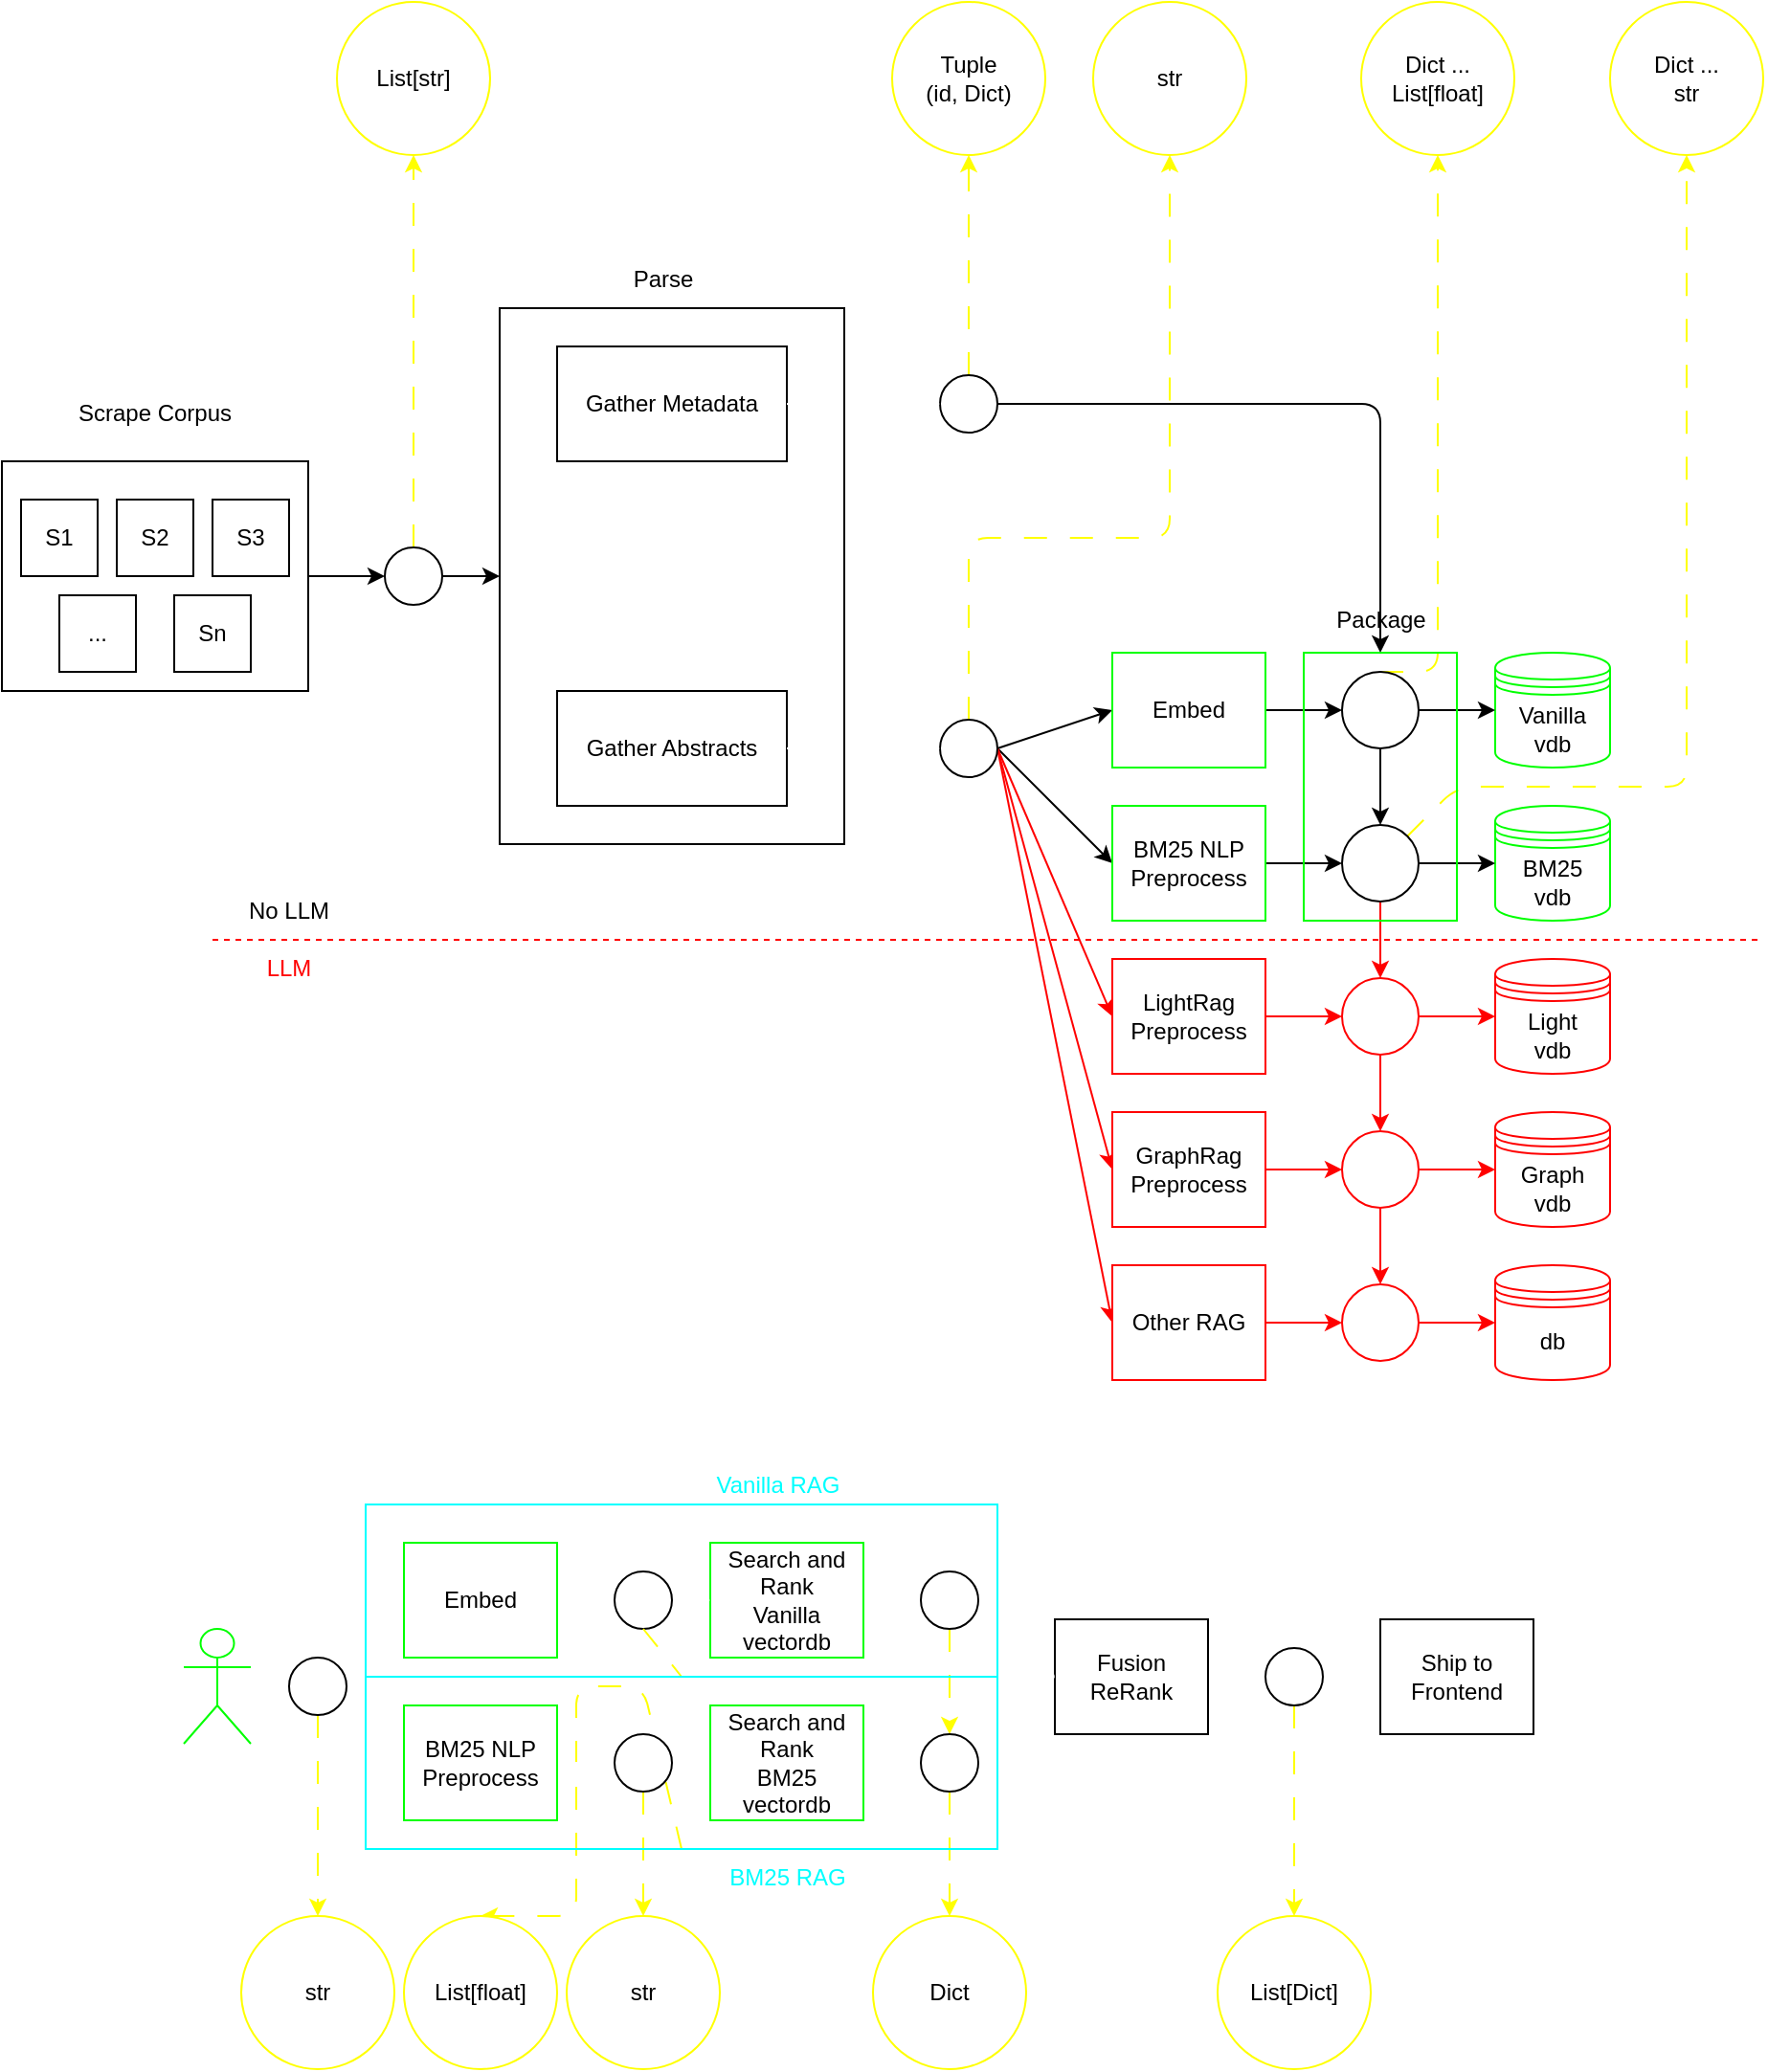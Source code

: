 <mxfile>
    <diagram id="H4HZFzoWy3sQQkzMycVx" name="Page-1">
        <mxGraphModel dx="1737" dy="762" grid="1" gridSize="10" guides="1" tooltips="1" connect="1" arrows="1" fold="1" page="1" pageScale="1" pageWidth="850" pageHeight="1100" math="0" shadow="0">
            <root>
                <mxCell id="0"/>
                <mxCell id="1" parent="0"/>
                <mxCell id="29" value="" style="edgeStyle=none;html=1;" parent="1" source="2" target="28" edge="1">
                    <mxGeometry relative="1" as="geometry"/>
                </mxCell>
                <mxCell id="2" value="" style="rounded=0;whiteSpace=wrap;html=1;" parent="1" vertex="1">
                    <mxGeometry x="-90" y="250" width="160" height="120" as="geometry"/>
                </mxCell>
                <mxCell id="5" value="Scrape Corpus" style="text;html=1;strokeColor=none;fillColor=none;align=center;verticalAlign=middle;whiteSpace=wrap;rounded=0;" parent="1" vertex="1">
                    <mxGeometry x="-90" y="210" width="160" height="30" as="geometry"/>
                </mxCell>
                <mxCell id="6" value="" style="whiteSpace=wrap;html=1;aspect=fixed;" parent="1" vertex="1">
                    <mxGeometry x="-80" y="270" width="40" height="40" as="geometry"/>
                </mxCell>
                <mxCell id="7" value="" style="whiteSpace=wrap;html=1;aspect=fixed;" parent="1" vertex="1">
                    <mxGeometry x="-30" y="270" width="40" height="40" as="geometry"/>
                </mxCell>
                <mxCell id="8" value="" style="whiteSpace=wrap;html=1;aspect=fixed;" parent="1" vertex="1">
                    <mxGeometry x="20" y="270" width="40" height="40" as="geometry"/>
                </mxCell>
                <mxCell id="9" value="..." style="whiteSpace=wrap;html=1;aspect=fixed;" parent="1" vertex="1">
                    <mxGeometry x="-60" y="320" width="40" height="40" as="geometry"/>
                </mxCell>
                <mxCell id="10" value="" style="whiteSpace=wrap;html=1;aspect=fixed;" parent="1" vertex="1">
                    <mxGeometry y="320" width="40" height="40" as="geometry"/>
                </mxCell>
                <mxCell id="11" value="S1&lt;span style=&quot;color: rgba(0, 0, 0, 0); font-family: monospace; font-size: 0px; text-align: start;&quot;&gt;%3CmxGraphModel%3E%3Croot%3E%3CmxCell%20id%3D%220%22%2F%3E%3CmxCell%20id%3D%221%22%20parent%3D%220%22%2F%3E%3CmxCell%20id%3D%222%22%20value%3D%22%22%20style%3D%22whiteSpace%3Dwrap%3Bhtml%3D1%3Baspect%3Dfixed%3B%22%20vertex%3D%221%22%20parent%3D%221%22%3E%3CmxGeometry%20x%3D%2250%22%20y%3D%22220%22%20width%3D%2240%22%20height%3D%2240%22%20as%3D%22geometry%22%2F%3E%3C%2FmxCell%3E%3C%2Froot%3E%3C%2FmxGraphModel%3E&lt;/span&gt;" style="text;html=1;strokeColor=none;fillColor=none;align=center;verticalAlign=middle;whiteSpace=wrap;rounded=0;" parent="1" vertex="1">
                    <mxGeometry x="-75" y="282.5" width="30" height="15" as="geometry"/>
                </mxCell>
                <mxCell id="13" value="S2" style="text;html=1;strokeColor=none;fillColor=none;align=center;verticalAlign=middle;whiteSpace=wrap;rounded=0;" parent="1" vertex="1">
                    <mxGeometry x="-25" y="282.5" width="30" height="15" as="geometry"/>
                </mxCell>
                <mxCell id="15" value="S3&lt;span style=&quot;color: rgba(0, 0, 0, 0); font-family: monospace; font-size: 0px; text-align: start;&quot;&gt;%3CmxGraphModel%3E%3Croot%3E%3CmxCell%20id%3D%220%22%2F%3E%3CmxCell%20id%3D%221%22%20parent%3D%220%22%2F%3E%3CmxCell%20id%3D%222%22%20value%3D%22%22%20style%3D%22whiteSpace%3Dwrap%3Bhtml%3D1%3Baspect%3Dfixed%3B%22%20vertex%3D%221%22%20parent%3D%221%22%3E%3CmxGeometry%20x%3D%2250%22%20y%3D%22220%22%20width%3D%2240%22%20height%3D%2240%22%20as%3D%22geometry%22%2F%3E%3C%2FmxCell%3E%3C%2Froot%3E%3C%2FmxGraphModel%3E&lt;/span&gt;" style="text;html=1;strokeColor=none;fillColor=none;align=center;verticalAlign=middle;whiteSpace=wrap;rounded=0;" parent="1" vertex="1">
                    <mxGeometry x="25" y="276.25" width="30" height="27.5" as="geometry"/>
                </mxCell>
                <mxCell id="19" value="Sn&lt;span style=&quot;color: rgba(0, 0, 0, 0); font-family: monospace; font-size: 0px; text-align: start;&quot;&gt;%3CmxGraphModel%3E%3Croot%3E%3CmxCell%20id%3D%220%22%2F%3E%3CmxCell%20id%3D%221%22%20parent%3D%220%22%2F%3E%3CmxCell%20id%3D%222%22%20value%3D%22%22%20style%3D%22whiteSpace%3Dwrap%3Bhtml%3D1%3Baspect%3Dfixed%3B%22%20vertex%3D%221%22%20parent%3D%221%22%3E%3CmxGeometry%20x%3D%2250%22%20y%3D%22220%22%20width%3D%2240%22%20height%3D%2240%22%20as%3D%22geometry%22%2F%3E%3C%2FmxCell%3E%3C%2Froot%3E%3C%2FmxGraphModel%3&lt;/span&gt;" style="text;html=1;strokeColor=none;fillColor=none;align=center;verticalAlign=middle;whiteSpace=wrap;rounded=0;" parent="1" vertex="1">
                    <mxGeometry x="5" y="332.5" width="30" height="15" as="geometry"/>
                </mxCell>
                <mxCell id="37" style="edgeStyle=none;html=1;entryX=0;entryY=0.5;entryDx=0;entryDy=0;exitX=1;exitY=0.5;exitDx=0;exitDy=0;" parent="1" source="91" target="22" edge="1">
                    <mxGeometry relative="1" as="geometry">
                        <mxPoint x="440" y="360" as="sourcePoint"/>
                    </mxGeometry>
                </mxCell>
                <mxCell id="38" style="edgeStyle=none;html=1;entryX=0;entryY=0.5;entryDx=0;entryDy=0;exitX=1;exitY=0.5;exitDx=0;exitDy=0;" parent="1" source="91" target="24" edge="1">
                    <mxGeometry relative="1" as="geometry">
                        <mxPoint x="440" y="360" as="sourcePoint"/>
                    </mxGeometry>
                </mxCell>
                <mxCell id="56" style="edgeStyle=none;html=1;entryX=0;entryY=0.5;entryDx=0;entryDy=0;exitX=1;exitY=0.5;exitDx=0;exitDy=0;strokeColor=#FF0000;" parent="1" source="91" target="47" edge="1">
                    <mxGeometry relative="1" as="geometry">
                        <mxPoint x="440" y="360" as="sourcePoint"/>
                    </mxGeometry>
                </mxCell>
                <mxCell id="57" style="edgeStyle=none;html=1;entryX=0;entryY=0.5;entryDx=0;entryDy=0;exitX=1;exitY=0.5;exitDx=0;exitDy=0;strokeColor=#FF0000;" parent="1" source="91" target="48" edge="1">
                    <mxGeometry relative="1" as="geometry"/>
                </mxCell>
                <mxCell id="67" style="edgeStyle=none;html=1;entryX=0;entryY=0.5;entryDx=0;entryDy=0;exitX=1;exitY=0.5;exitDx=0;exitDy=0;strokeColor=#FF0000;" parent="1" source="91" target="62" edge="1">
                    <mxGeometry relative="1" as="geometry"/>
                </mxCell>
                <mxCell id="20" value="Gather Abstracts" style="rounded=0;whiteSpace=wrap;html=1;" parent="1" vertex="1">
                    <mxGeometry x="200" y="370" width="120" height="60" as="geometry"/>
                </mxCell>
                <mxCell id="41" style="edgeStyle=none;html=1;entryX=0;entryY=0.5;entryDx=0;entryDy=0;" parent="1" source="22" target="39" edge="1">
                    <mxGeometry relative="1" as="geometry"/>
                </mxCell>
                <mxCell id="22" value="Embed" style="rounded=0;whiteSpace=wrap;html=1;strokeColor=#00FF00;" parent="1" vertex="1">
                    <mxGeometry x="490" y="350" width="80" height="60" as="geometry"/>
                </mxCell>
                <mxCell id="23" value="Gather Metadata" style="rounded=0;whiteSpace=wrap;html=1;" parent="1" vertex="1">
                    <mxGeometry x="200" y="190" width="120" height="60" as="geometry"/>
                </mxCell>
                <mxCell id="43" style="edgeStyle=none;html=1;entryX=0;entryY=0.5;entryDx=0;entryDy=0;" parent="1" source="24" target="40" edge="1">
                    <mxGeometry relative="1" as="geometry">
                        <mxPoint x="608" y="458" as="targetPoint"/>
                    </mxGeometry>
                </mxCell>
                <mxCell id="24" value="BM25 NLP&lt;br&gt;Preprocess" style="rounded=0;whiteSpace=wrap;html=1;strokeColor=#00FF00;" parent="1" vertex="1">
                    <mxGeometry x="490" y="430" width="80" height="60" as="geometry"/>
                </mxCell>
                <mxCell id="25" value="Vanilla&lt;br&gt;vdb" style="shape=datastore;whiteSpace=wrap;html=1;strokeColor=#00FF00;" parent="1" vertex="1">
                    <mxGeometry x="690" y="350" width="60" height="60" as="geometry"/>
                </mxCell>
                <mxCell id="26" value="BM25&lt;br&gt;vdb" style="shape=datastore;whiteSpace=wrap;html=1;strokeColor=#00FF00;" parent="1" vertex="1">
                    <mxGeometry x="690" y="430" width="60" height="60" as="geometry"/>
                </mxCell>
                <mxCell id="36" style="edgeStyle=none;html=1;entryX=0;entryY=0.5;entryDx=0;entryDy=0;exitX=1;exitY=0.5;exitDx=0;exitDy=0;" parent="1" source="28" target="100" edge="1">
                    <mxGeometry relative="1" as="geometry"/>
                </mxCell>
                <mxCell id="102" style="edgeStyle=none;html=1;exitX=0.5;exitY=0;exitDx=0;exitDy=0;entryX=0.5;entryY=1;entryDx=0;entryDy=0;strokeColor=#FFFF00;fontColor=#FFFF00;dashed=1;dashPattern=12 12;" parent="1" source="28" target="94" edge="1">
                    <mxGeometry relative="1" as="geometry"/>
                </mxCell>
                <mxCell id="28" value="" style="ellipse;whiteSpace=wrap;html=1;aspect=fixed;" parent="1" vertex="1">
                    <mxGeometry x="110" y="295" width="30" height="30" as="geometry"/>
                </mxCell>
                <mxCell id="42" style="edgeStyle=none;html=1;entryX=0;entryY=0.5;entryDx=0;entryDy=0;" parent="1" source="39" target="25" edge="1">
                    <mxGeometry relative="1" as="geometry"/>
                </mxCell>
                <mxCell id="45" style="edgeStyle=none;html=1;entryX=0.5;entryY=0;entryDx=0;entryDy=0;" parent="1" source="39" target="40" edge="1">
                    <mxGeometry relative="1" as="geometry"/>
                </mxCell>
                <mxCell id="108" style="edgeStyle=none;html=1;exitX=0.5;exitY=0;exitDx=0;exitDy=0;dashed=1;dashPattern=12 12;strokeColor=#FFFF00;fontColor=#FFFF00;entryX=0.5;entryY=1;entryDx=0;entryDy=0;" parent="1" source="39" target="109" edge="1">
                    <mxGeometry relative="1" as="geometry">
                        <mxPoint x="680" y="110" as="targetPoint"/>
                        <Array as="points">
                            <mxPoint x="660" y="360"/>
                            <mxPoint x="660" y="150"/>
                        </Array>
                    </mxGeometry>
                </mxCell>
                <mxCell id="39" value="" style="ellipse;whiteSpace=wrap;html=1;aspect=fixed;" parent="1" vertex="1">
                    <mxGeometry x="610" y="360" width="40" height="40" as="geometry"/>
                </mxCell>
                <mxCell id="44" style="edgeStyle=none;html=1;entryX=0;entryY=0.5;entryDx=0;entryDy=0;" parent="1" source="40" target="26" edge="1">
                    <mxGeometry relative="1" as="geometry"/>
                </mxCell>
                <mxCell id="60" style="edgeStyle=none;html=1;entryX=0.5;entryY=0;entryDx=0;entryDy=0;strokeColor=#FF0000;" parent="1" source="40" target="53" edge="1">
                    <mxGeometry relative="1" as="geometry"/>
                </mxCell>
                <mxCell id="111" style="edgeStyle=none;html=1;exitX=1;exitY=0;exitDx=0;exitDy=0;entryX=0.5;entryY=1;entryDx=0;entryDy=0;dashed=1;dashPattern=12 12;strokeColor=#FFFF00;fontColor=#FFFF00;" parent="1" source="40" target="110" edge="1">
                    <mxGeometry relative="1" as="geometry">
                        <Array as="points">
                            <mxPoint x="670" y="420"/>
                            <mxPoint x="790" y="420"/>
                        </Array>
                    </mxGeometry>
                </mxCell>
                <mxCell id="40" value="" style="ellipse;whiteSpace=wrap;html=1;aspect=fixed;" parent="1" vertex="1">
                    <mxGeometry x="610" y="440" width="40" height="40" as="geometry"/>
                </mxCell>
                <mxCell id="58" style="edgeStyle=none;html=1;entryX=0;entryY=0.5;entryDx=0;entryDy=0;strokeColor=#FF0000;" parent="1" source="47" target="53" edge="1">
                    <mxGeometry relative="1" as="geometry"/>
                </mxCell>
                <mxCell id="47" value="LightRag&lt;br&gt;Preprocess" style="rounded=0;whiteSpace=wrap;html=1;strokeColor=#FF0000;" parent="1" vertex="1">
                    <mxGeometry x="490" y="510" width="80" height="60" as="geometry"/>
                </mxCell>
                <mxCell id="59" style="edgeStyle=none;html=1;entryX=0;entryY=0.5;entryDx=0;entryDy=0;strokeColor=#FF0000;" parent="1" source="48" target="55" edge="1">
                    <mxGeometry relative="1" as="geometry"/>
                </mxCell>
                <mxCell id="48" value="GraphRag&lt;br&gt;Preprocess" style="rounded=0;whiteSpace=wrap;html=1;strokeColor=#FF0000;" parent="1" vertex="1">
                    <mxGeometry x="490" y="590" width="80" height="60" as="geometry"/>
                </mxCell>
                <mxCell id="49" value="Light&lt;br&gt;vdb" style="shape=datastore;whiteSpace=wrap;html=1;strokeColor=#FF0000;" parent="1" vertex="1">
                    <mxGeometry x="690" y="510" width="60" height="60" as="geometry"/>
                </mxCell>
                <mxCell id="50" value="Graph&lt;br&gt;vdb" style="shape=datastore;whiteSpace=wrap;html=1;strokeColor=#FF0000;" parent="1" vertex="1">
                    <mxGeometry x="690" y="590" width="60" height="60" as="geometry"/>
                </mxCell>
                <mxCell id="51" style="edgeStyle=none;html=1;entryX=0;entryY=0.5;entryDx=0;entryDy=0;strokeColor=#FF0000;" parent="1" source="53" target="49" edge="1">
                    <mxGeometry relative="1" as="geometry"/>
                </mxCell>
                <mxCell id="52" style="edgeStyle=none;html=1;entryX=0.5;entryY=0;entryDx=0;entryDy=0;strokeColor=#FF0000;" parent="1" source="53" target="55" edge="1">
                    <mxGeometry relative="1" as="geometry"/>
                </mxCell>
                <mxCell id="53" value="" style="ellipse;whiteSpace=wrap;html=1;aspect=fixed;strokeColor=#FF0000;" parent="1" vertex="1">
                    <mxGeometry x="610" y="520" width="40" height="40" as="geometry"/>
                </mxCell>
                <mxCell id="54" style="edgeStyle=none;html=1;entryX=0;entryY=0.5;entryDx=0;entryDy=0;strokeColor=#FF0000;" parent="1" source="55" target="50" edge="1">
                    <mxGeometry relative="1" as="geometry"/>
                </mxCell>
                <mxCell id="66" style="edgeStyle=none;html=1;entryX=0.5;entryY=0;entryDx=0;entryDy=0;strokeColor=#FF0000;" parent="1" source="55" target="65" edge="1">
                    <mxGeometry relative="1" as="geometry"/>
                </mxCell>
                <mxCell id="55" value="" style="ellipse;whiteSpace=wrap;html=1;aspect=fixed;strokeColor=#FF0000;" parent="1" vertex="1">
                    <mxGeometry x="610" y="600" width="40" height="40" as="geometry"/>
                </mxCell>
                <mxCell id="61" style="edgeStyle=none;html=1;entryX=0;entryY=0.5;entryDx=0;entryDy=0;strokeColor=#FF0000;" parent="1" source="62" target="65" edge="1">
                    <mxGeometry relative="1" as="geometry"/>
                </mxCell>
                <mxCell id="62" value="Other RAG" style="rounded=0;whiteSpace=wrap;html=1;strokeColor=#FF0000;" parent="1" vertex="1">
                    <mxGeometry x="490" y="670" width="80" height="60" as="geometry"/>
                </mxCell>
                <mxCell id="63" value="db" style="shape=datastore;whiteSpace=wrap;html=1;strokeColor=#FF0000;" parent="1" vertex="1">
                    <mxGeometry x="690" y="670" width="60" height="60" as="geometry"/>
                </mxCell>
                <mxCell id="64" style="edgeStyle=none;html=1;entryX=0;entryY=0.5;entryDx=0;entryDy=0;strokeColor=#FF0000;" parent="1" source="65" target="63" edge="1">
                    <mxGeometry relative="1" as="geometry"/>
                </mxCell>
                <mxCell id="65" value="" style="ellipse;whiteSpace=wrap;html=1;aspect=fixed;strokeColor=#FF0000;" parent="1" vertex="1">
                    <mxGeometry x="610" y="680" width="40" height="40" as="geometry"/>
                </mxCell>
                <mxCell id="69" value="" style="endArrow=none;dashed=1;html=1;strokeColor=#FF0000;" parent="1" edge="1">
                    <mxGeometry width="50" height="50" relative="1" as="geometry">
                        <mxPoint x="20" y="500" as="sourcePoint"/>
                        <mxPoint x="830" y="500" as="targetPoint"/>
                    </mxGeometry>
                </mxCell>
                <mxCell id="70" value="No LLM" style="text;html=1;strokeColor=none;fillColor=none;align=center;verticalAlign=middle;whiteSpace=wrap;rounded=0;" parent="1" vertex="1">
                    <mxGeometry x="30" y="470" width="60" height="30" as="geometry"/>
                </mxCell>
                <mxCell id="87" value="LLM" style="text;html=1;strokeColor=none;fillColor=none;align=center;verticalAlign=middle;whiteSpace=wrap;rounded=0;fontColor=#FF0000;" parent="1" vertex="1">
                    <mxGeometry x="30" y="500" width="60" height="30" as="geometry"/>
                </mxCell>
                <mxCell id="103" style="edgeStyle=none;html=1;exitX=0.5;exitY=0;exitDx=0;exitDy=0;dashed=1;dashPattern=12 12;strokeColor=#FFFF00;fontColor=#FFFF00;entryX=0.5;entryY=1;entryDx=0;entryDy=0;" parent="1" source="89" target="104" edge="1">
                    <mxGeometry relative="1" as="geometry">
                        <mxPoint x="415.077" y="100" as="targetPoint"/>
                    </mxGeometry>
                </mxCell>
                <mxCell id="161" style="edgeStyle=none;html=1;exitX=1;exitY=0.5;exitDx=0;exitDy=0;entryX=0.5;entryY=0;entryDx=0;entryDy=0;" edge="1" parent="1" source="89" target="158">
                    <mxGeometry relative="1" as="geometry">
                        <Array as="points">
                            <mxPoint x="630" y="220"/>
                        </Array>
                    </mxGeometry>
                </mxCell>
                <mxCell id="89" value="" style="ellipse;whiteSpace=wrap;html=1;aspect=fixed;" parent="1" vertex="1">
                    <mxGeometry x="400" y="205" width="30" height="30" as="geometry"/>
                </mxCell>
                <mxCell id="107" style="edgeStyle=none;html=1;exitX=0.5;exitY=0;exitDx=0;exitDy=0;entryX=0.5;entryY=1;entryDx=0;entryDy=0;dashed=1;dashPattern=12 12;strokeColor=#FFFF00;fontColor=#FFFF00;" parent="1" source="91" target="106" edge="1">
                    <mxGeometry relative="1" as="geometry">
                        <Array as="points">
                            <mxPoint x="415" y="290"/>
                            <mxPoint x="520" y="290"/>
                        </Array>
                    </mxGeometry>
                </mxCell>
                <mxCell id="91" value="" style="ellipse;whiteSpace=wrap;html=1;aspect=fixed;" parent="1" vertex="1">
                    <mxGeometry x="400" y="385" width="30" height="30" as="geometry"/>
                </mxCell>
                <mxCell id="94" value="List[str]" style="ellipse;whiteSpace=wrap;html=1;aspect=fixed;strokeColor=#FFFF00;" parent="1" vertex="1">
                    <mxGeometry x="85" y="10" width="80" height="80" as="geometry"/>
                </mxCell>
                <mxCell id="112" style="edgeStyle=none;html=1;exitX=1;exitY=0.5;exitDx=0;exitDy=0;entryX=0;entryY=0.5;entryDx=0;entryDy=0;strokeColor=#FFFFFF;fontColor=#FFFF00;" parent="1" source="20" target="91" edge="1">
                    <mxGeometry relative="1" as="geometry"/>
                </mxCell>
                <mxCell id="113" style="edgeStyle=none;html=1;entryX=0;entryY=0.5;entryDx=0;entryDy=0;strokeColor=#FFFFFF;fontColor=#FFFF00;exitX=1;exitY=0.5;exitDx=0;exitDy=0;" parent="1" source="23" target="89" edge="1">
                    <mxGeometry relative="1" as="geometry"/>
                </mxCell>
                <mxCell id="100" value="" style="rounded=0;whiteSpace=wrap;html=1;fillColor=none;" parent="1" vertex="1">
                    <mxGeometry x="170" y="170" width="180" height="280" as="geometry"/>
                </mxCell>
                <mxCell id="101" value="Parse" style="text;html=1;align=center;verticalAlign=middle;resizable=0;points=[];autosize=1;strokeColor=none;fillColor=none;" parent="1" vertex="1">
                    <mxGeometry x="230" y="140" width="50" height="30" as="geometry"/>
                </mxCell>
                <mxCell id="104" value="Tuple&lt;br&gt;(id, Dict)" style="ellipse;whiteSpace=wrap;html=1;aspect=fixed;strokeColor=#FFFF00;" parent="1" vertex="1">
                    <mxGeometry x="375" y="10" width="80" height="80" as="geometry"/>
                </mxCell>
                <mxCell id="106" value="str" style="ellipse;whiteSpace=wrap;html=1;aspect=fixed;strokeColor=#FFFF00;" parent="1" vertex="1">
                    <mxGeometry x="480" y="10" width="80" height="80" as="geometry"/>
                </mxCell>
                <mxCell id="109" value="Dict ...&lt;br&gt;List[float]" style="ellipse;whiteSpace=wrap;html=1;aspect=fixed;strokeColor=#FFFF00;" parent="1" vertex="1">
                    <mxGeometry x="620" y="10" width="80" height="80" as="geometry"/>
                </mxCell>
                <mxCell id="110" value="Dict ...&lt;br&gt;str" style="ellipse;whiteSpace=wrap;html=1;aspect=fixed;strokeColor=#FFFF00;" parent="1" vertex="1">
                    <mxGeometry x="750" y="10" width="80" height="80" as="geometry"/>
                </mxCell>
                <mxCell id="116" style="edgeStyle=none;html=1;exitX=0.5;exitY=0.5;exitDx=0;exitDy=0;exitPerimeter=0;entryX=0;entryY=0.5;entryDx=0;entryDy=0;strokeColor=#FFFFFF;fontColor=#FFFFFF;" parent="1" source="114" target="115" edge="1">
                    <mxGeometry relative="1" as="geometry"/>
                </mxCell>
                <mxCell id="114" value="Query" style="shape=umlActor;verticalLabelPosition=bottom;verticalAlign=top;html=1;outlineConnect=0;strokeColor=#00FF00;fontColor=#FFFFFF;fillColor=none;" parent="1" vertex="1">
                    <mxGeometry x="5" y="860" width="35" height="60" as="geometry"/>
                </mxCell>
                <mxCell id="117" style="edgeStyle=none;html=1;exitX=1;exitY=0.5;exitDx=0;exitDy=0;strokeColor=#FFFFFF;fontColor=#FFFFFF;entryX=0;entryY=0.5;entryDx=0;entryDy=0;" parent="1" source="115" target="118" edge="1">
                    <mxGeometry relative="1" as="geometry">
                        <mxPoint x="120" y="889.571" as="targetPoint"/>
                    </mxGeometry>
                </mxCell>
                <mxCell id="126" style="edgeStyle=none;html=1;exitX=1;exitY=0.5;exitDx=0;exitDy=0;entryX=0.024;entryY=0.609;entryDx=0;entryDy=0;entryPerimeter=0;strokeColor=#FFFFFF;fontColor=#FFFFFF;" parent="1" source="115" target="125" edge="1">
                    <mxGeometry relative="1" as="geometry"/>
                </mxCell>
                <mxCell id="143" style="edgeStyle=none;html=1;exitX=0.5;exitY=1;exitDx=0;exitDy=0;entryX=0.5;entryY=0;entryDx=0;entryDy=0;strokeColor=#FFFF00;fontColor=#FFFFFF;dashed=1;dashPattern=12 12;" parent="1" source="115" target="142" edge="1">
                    <mxGeometry relative="1" as="geometry"/>
                </mxCell>
                <mxCell id="115" value="" style="ellipse;whiteSpace=wrap;html=1;aspect=fixed;" parent="1" vertex="1">
                    <mxGeometry x="60" y="875" width="30" height="30" as="geometry"/>
                </mxCell>
                <mxCell id="119" style="edgeStyle=none;html=1;exitX=1;exitY=0.5;exitDx=0;exitDy=0;strokeColor=#FFFFFF;fontColor=#FFFFFF;entryX=0;entryY=0.5;entryDx=0;entryDy=0;" parent="1" source="118" target="122" edge="1">
                    <mxGeometry relative="1" as="geometry">
                        <mxPoint x="230" y="844.571" as="targetPoint"/>
                    </mxGeometry>
                </mxCell>
                <mxCell id="118" value="Embed" style="rounded=0;whiteSpace=wrap;html=1;strokeColor=#00FF00;" parent="1" vertex="1">
                    <mxGeometry x="120" y="815" width="80" height="60" as="geometry"/>
                </mxCell>
                <mxCell id="134" style="edgeStyle=none;html=1;exitX=1;exitY=0.5;exitDx=0;exitDy=0;entryX=0;entryY=0.5;entryDx=0;entryDy=0;strokeColor=#FFFFFF;fontColor=#FFFFFF;" parent="1" source="120" target="132" edge="1">
                    <mxGeometry relative="1" as="geometry"/>
                </mxCell>
                <mxCell id="120" value="Search and Rank&lt;br&gt;Vanilla vectordb" style="rounded=0;whiteSpace=wrap;html=1;strokeColor=#00FF00;" parent="1" vertex="1">
                    <mxGeometry x="280" y="815" width="80" height="60" as="geometry"/>
                </mxCell>
                <mxCell id="124" style="edgeStyle=none;html=1;exitX=1;exitY=0.5;exitDx=0;exitDy=0;strokeColor=#FFFFFF;fontColor=#FFFFFF;" parent="1" source="122" target="120" edge="1">
                    <mxGeometry relative="1" as="geometry"/>
                </mxCell>
                <mxCell id="147" style="edgeStyle=none;html=1;exitX=0.5;exitY=1;exitDx=0;exitDy=0;entryX=0.5;entryY=0;entryDx=0;entryDy=0;dashed=1;dashPattern=12 12;strokeColor=#FFFF00;fontColor=#FFFF00;startArrow=none;" parent="1" source="155" target="144" edge="1">
                    <mxGeometry relative="1" as="geometry">
                        <Array as="points">
                            <mxPoint x="245" y="890"/>
                            <mxPoint x="210" y="890"/>
                            <mxPoint x="210" y="1010"/>
                        </Array>
                    </mxGeometry>
                </mxCell>
                <mxCell id="122" value="" style="ellipse;whiteSpace=wrap;html=1;aspect=fixed;" parent="1" vertex="1">
                    <mxGeometry x="230" y="830" width="30" height="30" as="geometry"/>
                </mxCell>
                <mxCell id="128" style="edgeStyle=none;html=1;exitX=1;exitY=0.5;exitDx=0;exitDy=0;strokeColor=#FFFFFF;fontColor=#FFFFFF;" parent="1" source="125" target="127" edge="1">
                    <mxGeometry relative="1" as="geometry"/>
                </mxCell>
                <mxCell id="125" value="BM25 NLP&lt;br&gt;Preprocess" style="rounded=0;whiteSpace=wrap;html=1;strokeColor=#00FF00;" parent="1" vertex="1">
                    <mxGeometry x="120" y="900" width="80" height="60" as="geometry"/>
                </mxCell>
                <mxCell id="130" style="edgeStyle=none;html=1;exitX=1;exitY=0.5;exitDx=0;exitDy=0;strokeColor=#FFFFFF;fontColor=#FFFFFF;" parent="1" source="127" target="129" edge="1">
                    <mxGeometry relative="1" as="geometry"/>
                </mxCell>
                <mxCell id="146" style="edgeStyle=none;html=1;exitX=0.5;exitY=1;exitDx=0;exitDy=0;entryX=0.5;entryY=0;entryDx=0;entryDy=0;dashed=1;dashPattern=12 12;strokeColor=#FFFF00;fontColor=#FFFF00;" parent="1" source="127" target="145" edge="1">
                    <mxGeometry relative="1" as="geometry"/>
                </mxCell>
                <mxCell id="127" value="" style="ellipse;whiteSpace=wrap;html=1;aspect=fixed;" parent="1" vertex="1">
                    <mxGeometry x="230" y="915" width="30" height="30" as="geometry"/>
                </mxCell>
                <mxCell id="135" style="edgeStyle=none;html=1;exitX=1;exitY=0.5;exitDx=0;exitDy=0;entryX=0;entryY=0.5;entryDx=0;entryDy=0;strokeColor=#FFFFFF;fontColor=#FFFFFF;" parent="1" source="129" target="133" edge="1">
                    <mxGeometry relative="1" as="geometry"/>
                </mxCell>
                <mxCell id="129" value="Search and Rank&lt;br&gt;BM25 vectordb" style="rounded=0;whiteSpace=wrap;html=1;strokeColor=#00FF00;" parent="1" vertex="1">
                    <mxGeometry x="280" y="900" width="80" height="60" as="geometry"/>
                </mxCell>
                <mxCell id="139" style="edgeStyle=none;html=1;exitX=1;exitY=0.5;exitDx=0;exitDy=0;entryX=0;entryY=0.5;entryDx=0;entryDy=0;strokeColor=#FFFFFF;fontColor=#FFFFFF;" parent="1" source="131" target="138" edge="1">
                    <mxGeometry relative="1" as="geometry"/>
                </mxCell>
                <mxCell id="131" value="Fusion ReRank" style="rounded=0;whiteSpace=wrap;html=1;" parent="1" vertex="1">
                    <mxGeometry x="460" y="855" width="80" height="60" as="geometry"/>
                </mxCell>
                <mxCell id="137" style="edgeStyle=none;html=1;exitX=1;exitY=0.5;exitDx=0;exitDy=0;strokeColor=#FFFFFF;fontColor=#FFFFFF;entryX=0;entryY=0.5;entryDx=0;entryDy=0;" parent="1" source="132" target="131" edge="1">
                    <mxGeometry relative="1" as="geometry">
                        <mxPoint x="460" y="890" as="targetPoint"/>
                    </mxGeometry>
                </mxCell>
                <mxCell id="150" style="edgeStyle=none;html=1;exitX=0.5;exitY=1;exitDx=0;exitDy=0;entryX=0.5;entryY=0;entryDx=0;entryDy=0;dashed=1;dashPattern=12 12;strokeColor=#FFFF00;fontColor=#FFFF00;" parent="1" source="132" target="133" edge="1">
                    <mxGeometry relative="1" as="geometry"/>
                </mxCell>
                <mxCell id="132" value="" style="ellipse;whiteSpace=wrap;html=1;aspect=fixed;" parent="1" vertex="1">
                    <mxGeometry x="390" y="830" width="30" height="30" as="geometry"/>
                </mxCell>
                <mxCell id="136" value="" style="edgeStyle=none;html=1;strokeColor=#FFFFFF;fontColor=#FFFFFF;entryX=0;entryY=0.5;entryDx=0;entryDy=0;" parent="1" source="133" target="131" edge="1">
                    <mxGeometry relative="1" as="geometry"/>
                </mxCell>
                <mxCell id="149" style="edgeStyle=none;html=1;exitX=0.5;exitY=1;exitDx=0;exitDy=0;dashed=1;dashPattern=12 12;strokeColor=#FFFF00;fontColor=#FFFF00;" parent="1" source="133" target="148" edge="1">
                    <mxGeometry relative="1" as="geometry"/>
                </mxCell>
                <mxCell id="133" value="" style="ellipse;whiteSpace=wrap;html=1;aspect=fixed;" parent="1" vertex="1">
                    <mxGeometry x="390" y="915" width="30" height="30" as="geometry"/>
                </mxCell>
                <mxCell id="141" value="" style="edgeStyle=none;html=1;strokeColor=#FFFFFF;fontColor=#FFFFFF;" parent="1" source="138" target="140" edge="1">
                    <mxGeometry relative="1" as="geometry"/>
                </mxCell>
                <mxCell id="153" style="edgeStyle=none;html=1;exitX=0.5;exitY=1;exitDx=0;exitDy=0;dashed=1;dashPattern=12 12;strokeColor=#FFFF00;fontColor=#FFFF00;" parent="1" source="138" target="151" edge="1">
                    <mxGeometry relative="1" as="geometry"/>
                </mxCell>
                <mxCell id="138" value="" style="ellipse;whiteSpace=wrap;html=1;aspect=fixed;" parent="1" vertex="1">
                    <mxGeometry x="570" y="870" width="30" height="30" as="geometry"/>
                </mxCell>
                <mxCell id="140" value="Ship to&lt;br&gt;Frontend" style="rounded=0;whiteSpace=wrap;html=1;" parent="1" vertex="1">
                    <mxGeometry x="630" y="855" width="80" height="60" as="geometry"/>
                </mxCell>
                <mxCell id="142" value="str" style="ellipse;whiteSpace=wrap;html=1;aspect=fixed;strokeColor=#FFFF00;" parent="1" vertex="1">
                    <mxGeometry x="35" y="1010" width="80" height="80" as="geometry"/>
                </mxCell>
                <mxCell id="144" value="List[float]" style="ellipse;whiteSpace=wrap;html=1;aspect=fixed;strokeColor=#FFFF00;" parent="1" vertex="1">
                    <mxGeometry x="120" y="1010" width="80" height="80" as="geometry"/>
                </mxCell>
                <mxCell id="145" value="str" style="ellipse;whiteSpace=wrap;html=1;aspect=fixed;strokeColor=#FFFF00;" parent="1" vertex="1">
                    <mxGeometry x="205" y="1010" width="80" height="80" as="geometry"/>
                </mxCell>
                <mxCell id="148" value="Dict" style="ellipse;whiteSpace=wrap;html=1;aspect=fixed;strokeColor=#FFFF00;" parent="1" vertex="1">
                    <mxGeometry x="365" y="1010" width="80" height="80" as="geometry"/>
                </mxCell>
                <mxCell id="151" value="List[Dict]" style="ellipse;whiteSpace=wrap;html=1;aspect=fixed;strokeColor=#FFFF00;" parent="1" vertex="1">
                    <mxGeometry x="545" y="1010" width="80" height="80" as="geometry"/>
                </mxCell>
                <mxCell id="154" value="" style="rounded=0;whiteSpace=wrap;html=1;strokeColor=#00FFFF;fontColor=#FFFF00;fillColor=none;" parent="1" vertex="1">
                    <mxGeometry x="100" y="795" width="330" height="90" as="geometry"/>
                </mxCell>
                <mxCell id="156" value="Vanilla RAG" style="text;html=1;align=center;verticalAlign=middle;resizable=0;points=[];autosize=1;strokeColor=none;fillColor=none;fontColor=#00FFFF;" parent="1" vertex="1">
                    <mxGeometry x="270" y="770" width="90" height="30" as="geometry"/>
                </mxCell>
                <mxCell id="157" value="BM25 RAG" style="text;html=1;align=center;verticalAlign=middle;resizable=0;points=[];autosize=1;strokeColor=none;fillColor=none;fontColor=#00FFFF;" parent="1" vertex="1">
                    <mxGeometry x="280" y="975" width="80" height="30" as="geometry"/>
                </mxCell>
                <mxCell id="158" value="" style="rounded=0;whiteSpace=wrap;html=1;fillColor=none;strokeColor=#00FF00;" vertex="1" parent="1">
                    <mxGeometry x="590" y="350" width="80" height="140" as="geometry"/>
                </mxCell>
                <mxCell id="159" value="Package" style="text;html=1;align=center;verticalAlign=middle;resizable=0;points=[];autosize=1;strokeColor=none;fillColor=none;" vertex="1" parent="1">
                    <mxGeometry x="595" y="317.5" width="70" height="30" as="geometry"/>
                </mxCell>
                <mxCell id="164" value="" style="edgeStyle=none;html=1;exitX=0.5;exitY=1;exitDx=0;exitDy=0;entryX=0.5;entryY=0;entryDx=0;entryDy=0;dashed=1;dashPattern=12 12;strokeColor=#FFFF00;fontColor=#FFFF00;startArrow=none;endArrow=none;" edge="1" parent="1" source="122" target="155">
                    <mxGeometry relative="1" as="geometry">
                        <Array as="points"/>
                        <mxPoint x="245" y="860" as="sourcePoint"/>
                        <mxPoint x="160" y="1010" as="targetPoint"/>
                    </mxGeometry>
                </mxCell>
                <mxCell id="155" value="" style="rounded=0;whiteSpace=wrap;html=1;strokeColor=#00FFFF;fontColor=#FFFF00;fillColor=none;" parent="1" vertex="1">
                    <mxGeometry x="100" y="885" width="330" height="90" as="geometry"/>
                </mxCell>
            </root>
        </mxGraphModel>
    </diagram>
</mxfile>